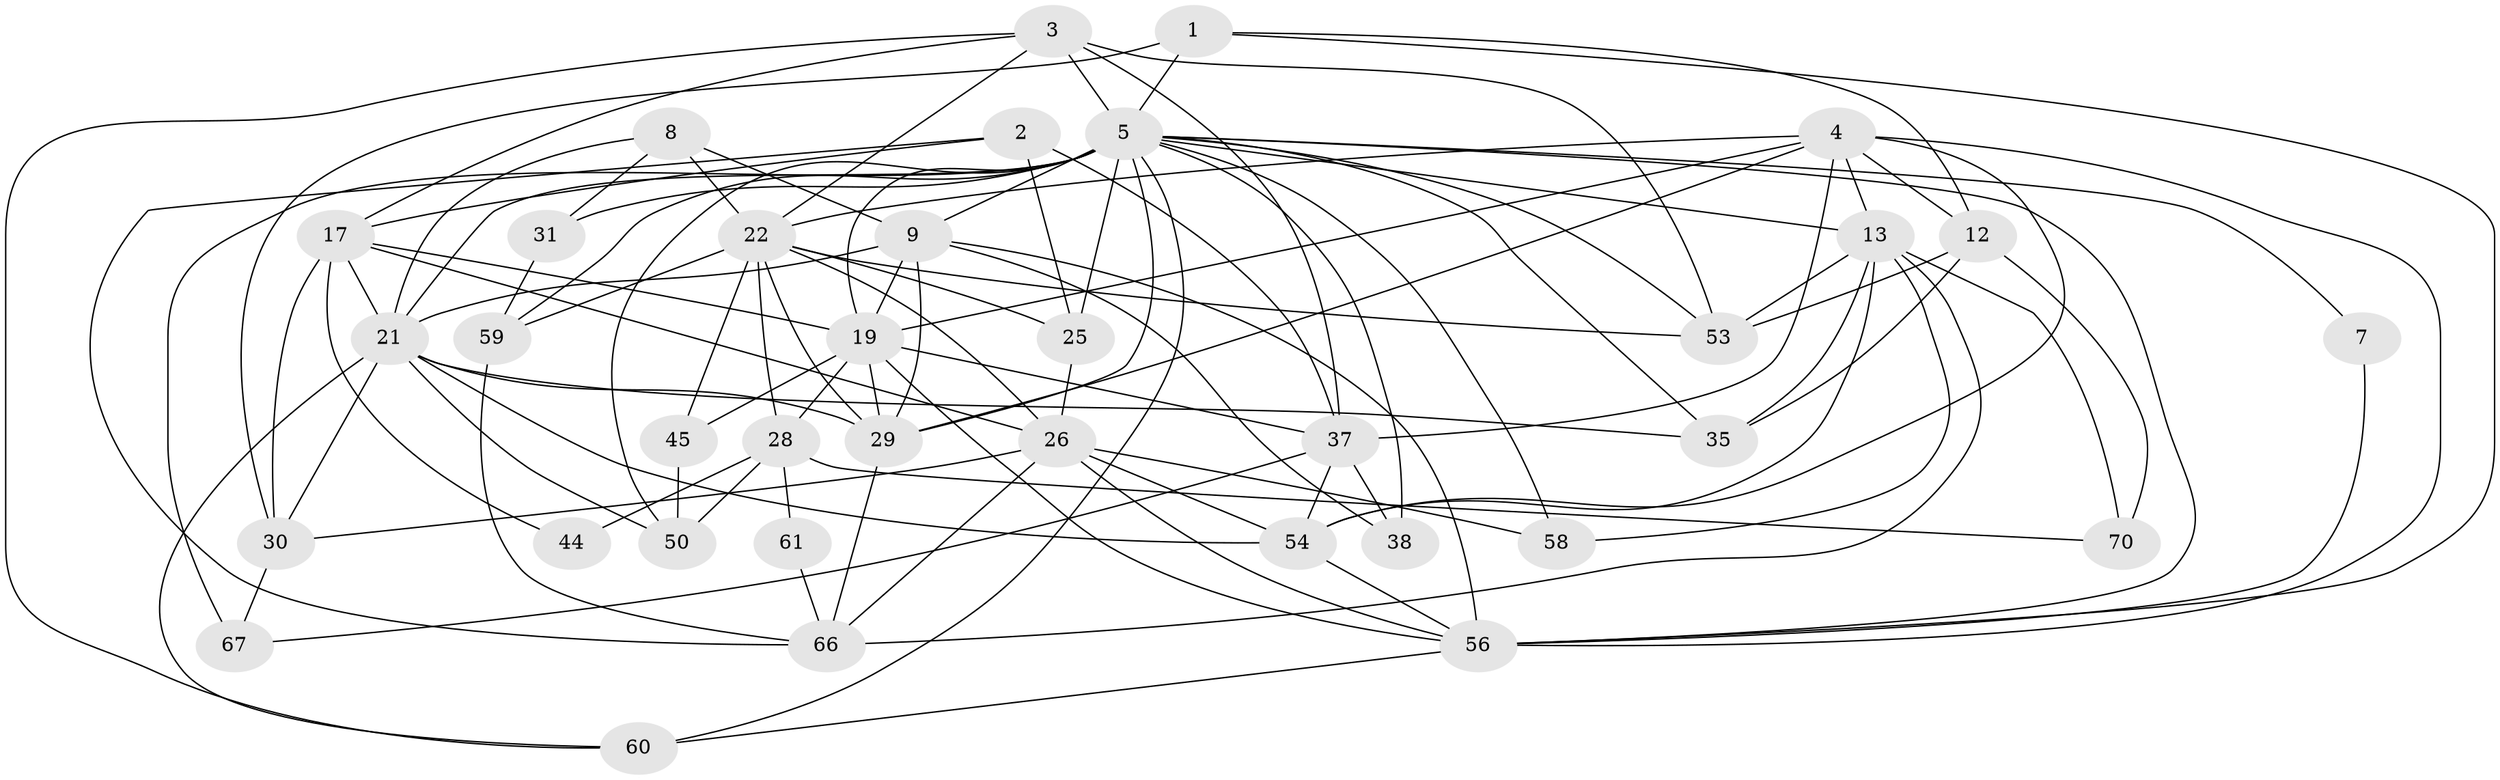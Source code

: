 // original degree distribution, {2: 0.1232876712328767, 3: 0.3013698630136986, 4: 0.2876712328767123, 5: 0.136986301369863, 6: 0.0821917808219178, 7: 0.0273972602739726, 8: 0.0410958904109589}
// Generated by graph-tools (version 1.1) at 2025/15/03/09/25 04:15:20]
// undirected, 36 vertices, 102 edges
graph export_dot {
graph [start="1"]
  node [color=gray90,style=filled];
  1 [super="+23"];
  2 [super="+10"];
  3 [super="+6"];
  4 [super="+34+16"];
  5 [super="+11+40+47"];
  7;
  8 [super="+24"];
  9 [super="+73"];
  12 [super="+14"];
  13 [super="+15"];
  17 [super="+43"];
  19 [super="+36"];
  21 [super="+52+55"];
  22 [super="+69+27"];
  25 [super="+57"];
  26 [super="+42"];
  28;
  29 [super="+33"];
  30;
  31;
  35 [super="+51"];
  37 [super="+64+39"];
  38;
  44;
  45;
  50;
  53;
  54 [super="+71"];
  56 [super="+65"];
  58;
  59;
  60;
  61;
  66;
  67 [super="+68"];
  70;
  1 -- 30;
  1 -- 56;
  1 -- 12;
  1 -- 5;
  2 -- 66;
  2 -- 25 [weight=2];
  2 -- 17;
  2 -- 37;
  3 -- 22;
  3 -- 53;
  3 -- 60;
  3 -- 5;
  3 -- 17;
  3 -- 37;
  4 -- 13;
  4 -- 12;
  4 -- 56;
  4 -- 29;
  4 -- 19;
  4 -- 22;
  4 -- 54;
  4 -- 37;
  5 -- 50;
  5 -- 67 [weight=2];
  5 -- 35;
  5 -- 7;
  5 -- 38;
  5 -- 56;
  5 -- 58;
  5 -- 60;
  5 -- 31;
  5 -- 13;
  5 -- 19;
  5 -- 21 [weight=2];
  5 -- 53;
  5 -- 9;
  5 -- 59;
  5 -- 29;
  5 -- 25;
  7 -- 56;
  8 -- 9;
  8 -- 31;
  8 -- 21;
  8 -- 22;
  9 -- 38;
  9 -- 21;
  9 -- 56;
  9 -- 29;
  9 -- 19;
  12 -- 70;
  12 -- 35;
  12 -- 53;
  13 -- 70;
  13 -- 66;
  13 -- 35;
  13 -- 53;
  13 -- 58;
  13 -- 54;
  17 -- 44;
  17 -- 21;
  17 -- 26;
  17 -- 30;
  17 -- 19;
  19 -- 56;
  19 -- 28;
  19 -- 45;
  19 -- 29;
  19 -- 37;
  21 -- 30;
  21 -- 35;
  21 -- 50;
  21 -- 60;
  21 -- 29;
  21 -- 54;
  22 -- 28 [weight=2];
  22 -- 45;
  22 -- 53;
  22 -- 25;
  22 -- 26;
  22 -- 59;
  22 -- 29;
  25 -- 26;
  26 -- 66;
  26 -- 58;
  26 -- 54;
  26 -- 30;
  26 -- 56;
  28 -- 44;
  28 -- 50;
  28 -- 61;
  28 -- 70;
  29 -- 66;
  30 -- 67;
  31 -- 59;
  37 -- 67;
  37 -- 54;
  37 -- 38;
  45 -- 50;
  54 -- 56;
  56 -- 60;
  59 -- 66;
  61 -- 66;
}
